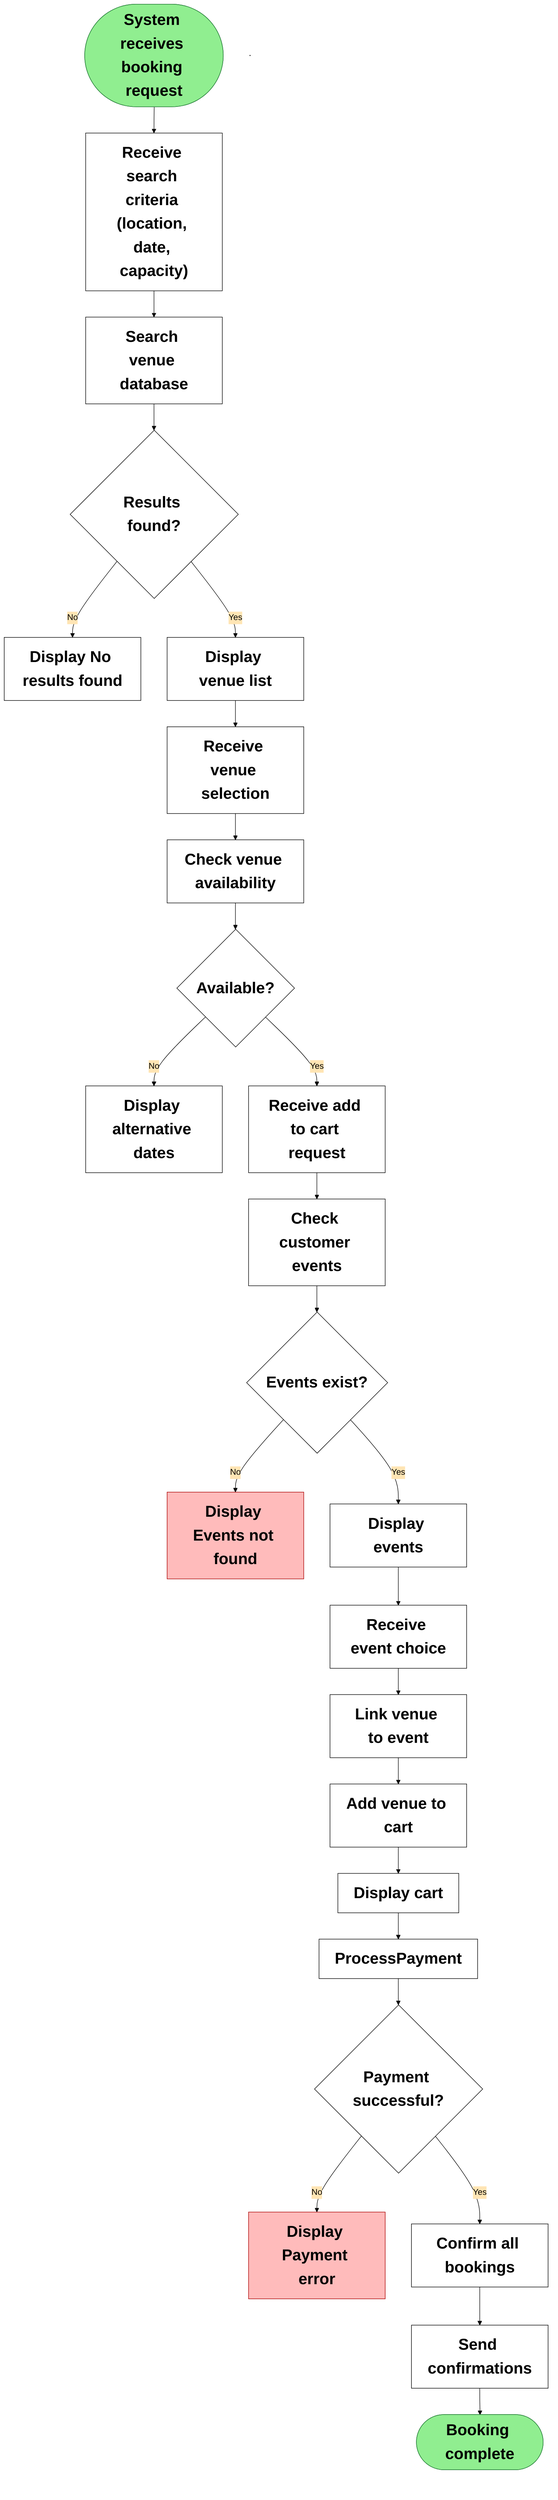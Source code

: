 %%{ init: { 'theme': 'base', 'flowchart': { 'fontSize': 80 }, 'themeVariables': { 'primaryColor': '#CEE7FF', 'secondaryColor': '#FFE5B4', 'tertiaryColor': '#E2F0CB', 'primaryTextColor': '#000000', 'fontWeight': 'bold' } } }%%
flowchart TD
    Start(["System receives booking request"]) --> ReceiveSearch["Receive search criteria (location, date, capacity)"]
    ReceiveSearch --> SearchVenues["Search venue database"]
    SearchVenues --> HasResults{"Results found?"}
    HasResults -- No --> NoResults["Display No results found"]
    HasResults -- Yes --> DisplayVenues["Display venue list"]
    DisplayVenues --> ReceiveSelection["Receive venue selection"]
    ReceiveSelection --> CheckAvailability["Check venue availability"]
    CheckAvailability --> IsAvailable{"Available?"}
    IsAvailable -- No --> DisplayAlternatives["Display alternative dates"]
    IsAvailable -- Yes --> ReceiveAddToCart["Receive add to cart request"]
    ReceiveAddToCart --> CheckCustomerEvents["Check customer events"]
    CheckCustomerEvents --> HasEvents{"Events exist?"}
    HasEvents -- No --> EventsNotFound["Display Events not found"]
    HasEvents -- Yes --> DisplayEventOptions["Display events"]
    DisplayEventOptions --> ReceiveEventChoice["Receive event choice"]
    ReceiveEventChoice --> LinkToEvent["Link venue to event"]
    LinkToEvent --> AddToCart["Add venue to cart"]
    AddToCart --> DisplayCart["Display cart"]
    DisplayCart --> ProcessPayment
    ProcessPayment --> PaymentResult{"Payment successful?"}
    PaymentResult -- No --> PaymentError["Display Payment error"]
    PaymentResult -- Yes --> ConfirmBookings["Confirm all bookings"]
    ConfirmBookings --> SendConfirmations["Send confirmations"]
    SendConfirmations --> Success(["Booking complete"])
    n1["Anchor"]

    n1@{ shape: anchor}
    style Start fill:#90EE90
    style Success fill:#90EE90      

classDef default fill:#FFFFFF,stroke:#000000,color:#000000,font-weight:bold,font-size:30px
classDef success fill:#A1D99B,stroke:#2E8540,color:#000000,font-weight:bold,font-size:30px
classDef error fill:#FBB,stroke:#AA0000,color:#000000,font-weight:bold,font-size:30px
class Start,Success success
class PaymentError,EventsNotFound error